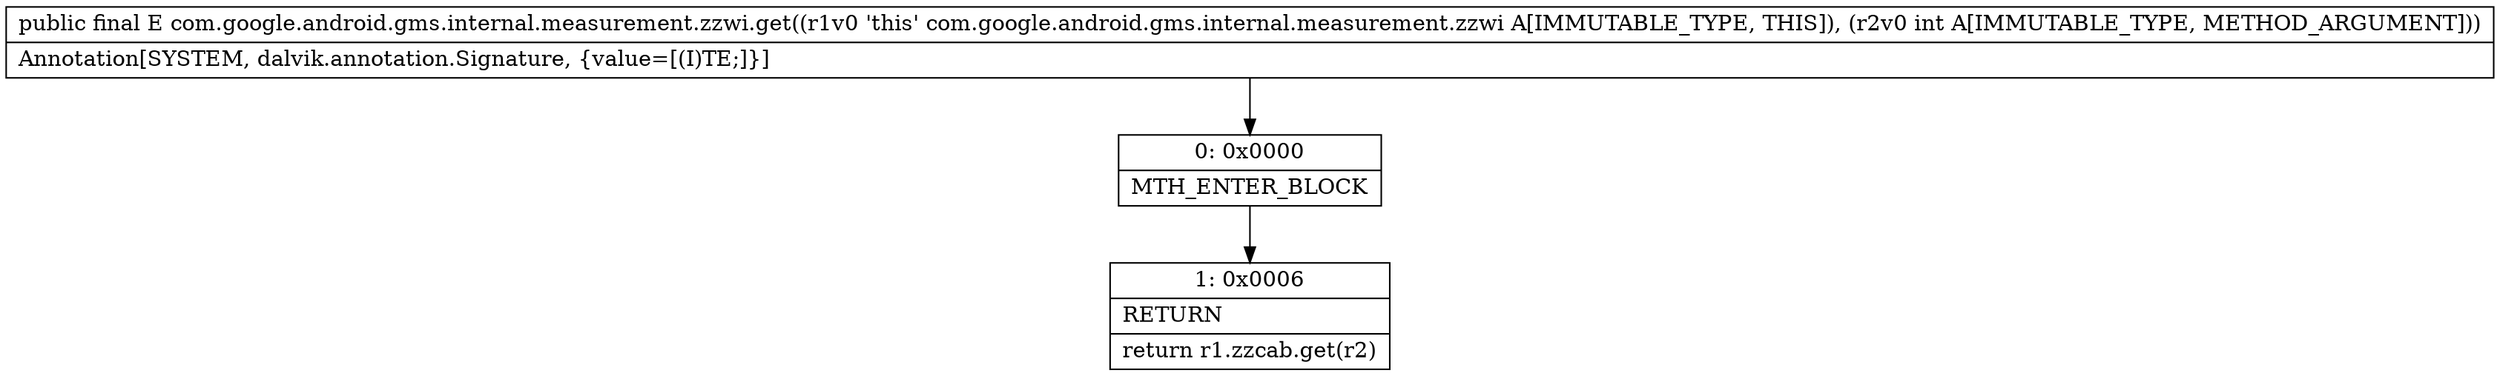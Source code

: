 digraph "CFG forcom.google.android.gms.internal.measurement.zzwi.get(I)Ljava\/lang\/Object;" {
Node_0 [shape=record,label="{0\:\ 0x0000|MTH_ENTER_BLOCK\l}"];
Node_1 [shape=record,label="{1\:\ 0x0006|RETURN\l|return r1.zzcab.get(r2)\l}"];
MethodNode[shape=record,label="{public final E com.google.android.gms.internal.measurement.zzwi.get((r1v0 'this' com.google.android.gms.internal.measurement.zzwi A[IMMUTABLE_TYPE, THIS]), (r2v0 int A[IMMUTABLE_TYPE, METHOD_ARGUMENT]))  | Annotation[SYSTEM, dalvik.annotation.Signature, \{value=[(I)TE;]\}]\l}"];
MethodNode -> Node_0;
Node_0 -> Node_1;
}

